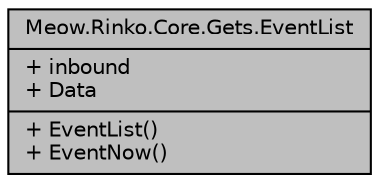 digraph "Meow.Rinko.Core.Gets.EventList"
{
 // LATEX_PDF_SIZE
  edge [fontname="Helvetica",fontsize="10",labelfontname="Helvetica",labelfontsize="10"];
  node [fontname="Helvetica",fontsize="10",shape=record];
  Node1 [label="{Meow.Rinko.Core.Gets.EventList\n|+ inbound\l+ Data\l|+ EventList()\l+ EventNow()\l}",height=0.2,width=0.4,color="black", fillcolor="grey75", style="filled", fontcolor="black",tooltip="活动列表"];
}
